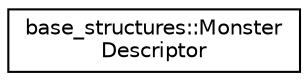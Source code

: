 digraph "Graphical Class Hierarchy"
{
  edge [fontname="Helvetica",fontsize="10",labelfontname="Helvetica",labelfontsize="10"];
  node [fontname="Helvetica",fontsize="10",shape=record];
  rankdir="LR";
  Node0 [label="base_structures::Monster\lDescriptor",height=0.2,width=0.4,color="black", fillcolor="white", style="filled",URL="$structbase__structures_1_1MonsterDescriptor.html",tooltip="Generic monster stats descriptor. "];
}
